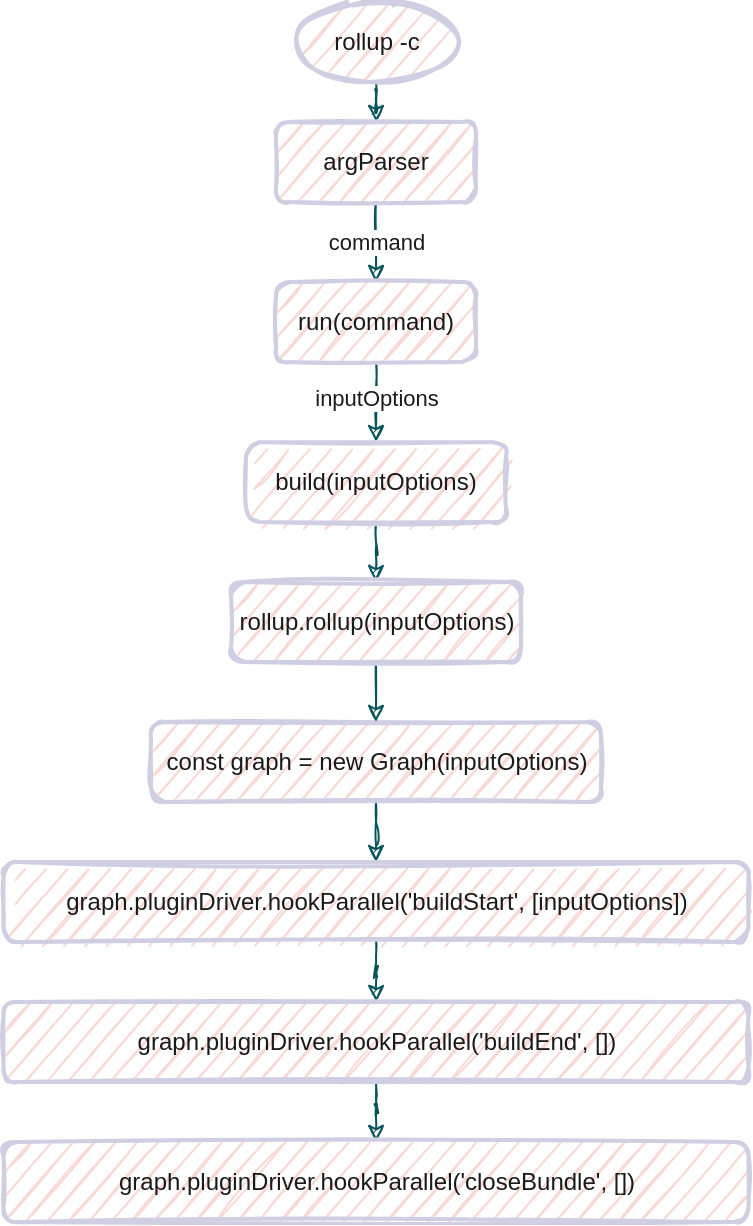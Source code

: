 <mxfile scale="1" border="20">
    <diagram id="QfNbS4WTmc70TRjz3PtT" name="第 1 页">
        <mxGraphModel dx="496" dy="680" grid="1" gridSize="10" guides="1" tooltips="1" connect="1" arrows="1" fold="1" page="1" pageScale="1" pageWidth="827" pageHeight="1169" background="#FFFFFF" math="0" shadow="0">
            <root>
                <mxCell id="0"/>
                <mxCell id="1" parent="0"/>
                <mxCell id="6" value="" style="edgeStyle=orthogonalEdgeStyle;orthogonalLoop=1;jettySize=auto;html=1;exitX=0.5;exitY=1;exitDx=0;exitDy=0;exitPerimeter=0;sketch=1;strokeColor=#09555B;fontColor=#1A1A1A;" parent="1" source="9" target="5" edge="1">
                    <mxGeometry relative="1" as="geometry">
                        <mxPoint x="330" y="120" as="sourcePoint"/>
                    </mxGeometry>
                </mxCell>
                <mxCell id="8" value="command" style="edgeStyle=orthogonalEdgeStyle;orthogonalLoop=1;jettySize=auto;html=1;sketch=1;strokeColor=#09555B;fontColor=#1A1A1A;" parent="1" source="5" target="7" edge="1">
                    <mxGeometry relative="1" as="geometry"/>
                </mxCell>
                <mxCell id="5" value="argParser" style="whiteSpace=wrap;html=1;absoluteArcSize=1;arcSize=14;strokeWidth=2;sketch=1;rounded=1;fillColor=#FAD9D5;strokeColor=#D0CEE2;fontColor=#1A1A1A;" parent="1" vertex="1">
                    <mxGeometry x="280" y="160" width="100" height="40" as="geometry"/>
                </mxCell>
                <mxCell id="13" value="" style="edgeStyle=orthogonalEdgeStyle;orthogonalLoop=1;jettySize=auto;html=1;sketch=1;strokeColor=#09555B;fontColor=#1A1A1A;" parent="1" source="7" target="12" edge="1">
                    <mxGeometry relative="1" as="geometry"/>
                </mxCell>
                <mxCell id="14" value="inputOptions" style="edgeLabel;html=1;align=center;verticalAlign=middle;resizable=0;points=[];sketch=1;rounded=1;fontColor=#1A1A1A;" parent="13" vertex="1" connectable="0">
                    <mxGeometry x="0.24" y="1" relative="1" as="geometry">
                        <mxPoint x="-1" y="-7.24" as="offset"/>
                    </mxGeometry>
                </mxCell>
                <mxCell id="7" value="run(command)" style="whiteSpace=wrap;html=1;absoluteArcSize=1;arcSize=14;strokeWidth=2;sketch=1;rounded=1;fillColor=#FAD9D5;strokeColor=#D0CEE2;fontColor=#1A1A1A;" parent="1" vertex="1">
                    <mxGeometry x="280" y="240" width="100" height="40" as="geometry"/>
                </mxCell>
                <mxCell id="9" value="rollup -c" style="strokeWidth=2;html=1;shape=mxgraph.flowchart.start_2;whiteSpace=wrap;sketch=1;rounded=1;fillColor=#FAD9D5;strokeColor=#D0CEE2;fontColor=#1A1A1A;" parent="1" vertex="1">
                    <mxGeometry x="287.5" y="100" width="85" height="40" as="geometry"/>
                </mxCell>
                <mxCell id="35" value="" style="edgeStyle=orthogonalEdgeStyle;orthogonalLoop=1;jettySize=auto;html=1;sketch=1;strokeColor=#09555B;fontColor=#1A1A1A;" parent="1" source="12" target="34" edge="1">
                    <mxGeometry relative="1" as="geometry"/>
                </mxCell>
                <mxCell id="12" value="build(inputOptions)" style="whiteSpace=wrap;html=1;absoluteArcSize=1;arcSize=14;strokeWidth=2;sketch=1;rounded=1;fillColor=#FAD9D5;strokeColor=#D0CEE2;fontColor=#1A1A1A;" parent="1" vertex="1">
                    <mxGeometry x="265" y="320" width="130" height="40" as="geometry"/>
                </mxCell>
                <mxCell id="32" value="" style="edgeStyle=orthogonalEdgeStyle;orthogonalLoop=1;jettySize=auto;html=1;sketch=1;strokeColor=#09555B;fontColor=#1A1A1A;" parent="1" source="28" target="31" edge="1">
                    <mxGeometry relative="1" as="geometry"/>
                </mxCell>
                <mxCell id="28" value="&lt;span&gt;const graph = new Graph(inputOptions)&lt;/span&gt;" style="whiteSpace=wrap;html=1;absoluteArcSize=1;arcSize=14;strokeWidth=2;sketch=1;rounded=1;fillColor=#FAD9D5;strokeColor=#D0CEE2;fontColor=#1A1A1A;" parent="1" vertex="1">
                    <mxGeometry x="217.5" y="460" width="225" height="40" as="geometry"/>
                </mxCell>
                <mxCell id="38" value="" style="edgeStyle=orthogonalEdgeStyle;orthogonalLoop=1;jettySize=auto;html=1;sketch=1;strokeColor=#09555B;fontColor=#1A1A1A;" parent="1" source="31" target="37" edge="1">
                    <mxGeometry relative="1" as="geometry"/>
                </mxCell>
                <mxCell id="31" value="graph.pluginDriver.hookParallel('buildStart', [inputOptions])" style="whiteSpace=wrap;html=1;absoluteArcSize=1;arcSize=14;strokeWidth=2;sketch=1;rounded=1;fillColor=#FAD9D5;strokeColor=#D0CEE2;fontColor=#1A1A1A;" parent="1" vertex="1">
                    <mxGeometry x="143.75" y="530" width="372.5" height="40" as="geometry"/>
                </mxCell>
                <mxCell id="36" value="" style="edgeStyle=orthogonalEdgeStyle;orthogonalLoop=1;jettySize=auto;html=1;sketch=1;strokeColor=#09555B;fontColor=#1A1A1A;" parent="1" source="34" edge="1">
                    <mxGeometry relative="1" as="geometry">
                        <mxPoint x="330" y="460" as="targetPoint"/>
                        <Array as="points">
                            <mxPoint x="330" y="460"/>
                            <mxPoint x="330" y="460"/>
                        </Array>
                    </mxGeometry>
                </mxCell>
                <mxCell id="34" value="rollup.rollup(inputOptions)" style="whiteSpace=wrap;html=1;absoluteArcSize=1;arcSize=14;strokeWidth=2;sketch=1;rounded=1;fillColor=#FAD9D5;strokeColor=#D0CEE2;fontColor=#1A1A1A;" parent="1" vertex="1">
                    <mxGeometry x="257.5" y="390" width="145" height="40" as="geometry"/>
                </mxCell>
                <mxCell id="40" value="" style="edgeStyle=orthogonalEdgeStyle;orthogonalLoop=1;jettySize=auto;html=1;sketch=1;strokeColor=#09555B;fontColor=#1A1A1A;" parent="1" source="37" target="39" edge="1">
                    <mxGeometry relative="1" as="geometry"/>
                </mxCell>
                <mxCell id="37" value="graph.pluginDriver.hookParallel('buildEnd', [])" style="whiteSpace=wrap;html=1;absoluteArcSize=1;arcSize=14;strokeWidth=2;sketch=1;rounded=1;fillColor=#FAD9D5;strokeColor=#D0CEE2;fontColor=#1A1A1A;" parent="1" vertex="1">
                    <mxGeometry x="143.75" y="600" width="372.5" height="40" as="geometry"/>
                </mxCell>
                <mxCell id="39" value="graph.pluginDriver.hookParallel('closeBundle', [])" style="whiteSpace=wrap;html=1;absoluteArcSize=1;arcSize=14;strokeWidth=2;sketch=1;rounded=1;fillColor=#FAD9D5;strokeColor=#D0CEE2;fontColor=#1A1A1A;" parent="1" vertex="1">
                    <mxGeometry x="143.75" y="670" width="372.5" height="40" as="geometry"/>
                </mxCell>
            </root>
        </mxGraphModel>
    </diagram>
</mxfile>
